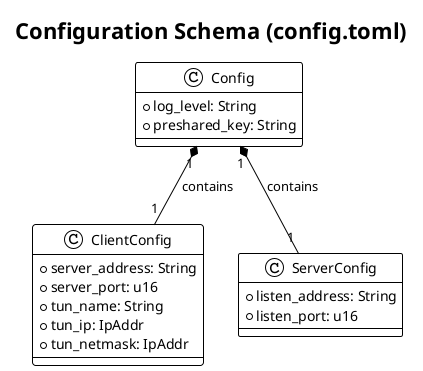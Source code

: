 @startuml
!theme plain

title Configuration Schema (config.toml)

class Config {
  + log_level: String
  + preshared_key: String
}

class ClientConfig {
  + server_address: String
  + server_port: u16
  + tun_name: String
  + tun_ip: IpAddr
  + tun_netmask: IpAddr
}

class ServerConfig {
  + listen_address: String
  + listen_port: u16
}

Config "1" *-- "1" ClientConfig : contains
Config "1" *-- "1" ServerConfig : contains

@enduml
